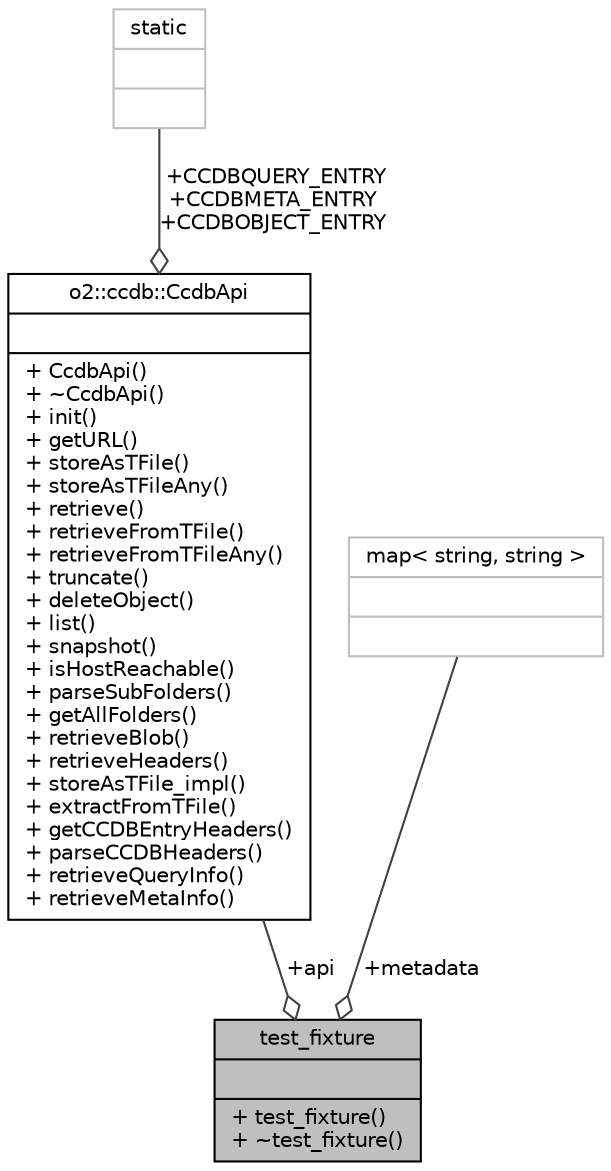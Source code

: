 digraph "test_fixture"
{
 // INTERACTIVE_SVG=YES
  bgcolor="transparent";
  edge [fontname="Helvetica",fontsize="10",labelfontname="Helvetica",labelfontsize="10"];
  node [fontname="Helvetica",fontsize="10",shape=record];
  Node1 [label="{test_fixture\n||+ test_fixture()\l+ ~test_fixture()\l}",height=0.2,width=0.4,color="black", fillcolor="grey75", style="filled", fontcolor="black"];
  Node2 -> Node1 [color="grey25",fontsize="10",style="solid",label=" +api" ,arrowhead="odiamond",fontname="Helvetica"];
  Node2 [label="{o2::ccdb::CcdbApi\n||+ CcdbApi()\l+ ~CcdbApi()\l+ init()\l+ getURL()\l+ storeAsTFile()\l+ storeAsTFileAny()\l+ retrieve()\l+ retrieveFromTFile()\l+ retrieveFromTFileAny()\l+ truncate()\l+ deleteObject()\l+ list()\l+ snapshot()\l+ isHostReachable()\l+ parseSubFolders()\l+ getAllFolders()\l+ retrieveBlob()\l+ retrieveHeaders()\l+ storeAsTFile_impl()\l+ extractFromTFile()\l+ getCCDBEntryHeaders()\l+ parseCCDBHeaders()\l+ retrieveQueryInfo()\l+ retrieveMetaInfo()\l}",height=0.2,width=0.4,color="black",URL="$d5/d47/classo2_1_1ccdb_1_1CcdbApi.html"];
  Node3 -> Node2 [color="grey25",fontsize="10",style="solid",label=" +CCDBQUERY_ENTRY\n+CCDBMETA_ENTRY\n+CCDBOBJECT_ENTRY" ,arrowhead="odiamond",fontname="Helvetica"];
  Node3 [label="{static\n||}",height=0.2,width=0.4,color="grey75"];
  Node4 -> Node1 [color="grey25",fontsize="10",style="solid",label=" +metadata" ,arrowhead="odiamond",fontname="Helvetica"];
  Node4 [label="{map\< string, string \>\n||}",height=0.2,width=0.4,color="grey75"];
}
